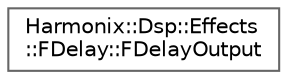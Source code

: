 digraph "Graphical Class Hierarchy"
{
 // INTERACTIVE_SVG=YES
 // LATEX_PDF_SIZE
  bgcolor="transparent";
  edge [fontname=Helvetica,fontsize=10,labelfontname=Helvetica,labelfontsize=10];
  node [fontname=Helvetica,fontsize=10,shape=box,height=0.2,width=0.4];
  rankdir="LR";
  Node0 [id="Node000000",label="Harmonix::Dsp::Effects\l::FDelay::FDelayOutput",height=0.2,width=0.4,color="grey40", fillcolor="white", style="filled",URL="$d2/da4/structHarmonix_1_1Dsp_1_1Effects_1_1FDelay_1_1FDelayOutput.html",tooltip=" "];
}
